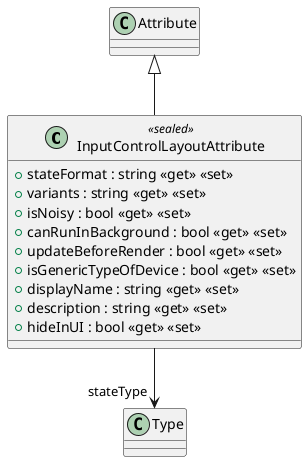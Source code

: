 @startuml
class InputControlLayoutAttribute <<sealed>> {
    + stateFormat : string <<get>> <<set>>
    + variants : string <<get>> <<set>>
    + isNoisy : bool <<get>> <<set>>
    + canRunInBackground : bool <<get>> <<set>>
    + updateBeforeRender : bool <<get>> <<set>>
    + isGenericTypeOfDevice : bool <<get>> <<set>>
    + displayName : string <<get>> <<set>>
    + description : string <<get>> <<set>>
    + hideInUI : bool <<get>> <<set>>
}
Attribute <|-- InputControlLayoutAttribute
InputControlLayoutAttribute --> "stateType" Type
@enduml
